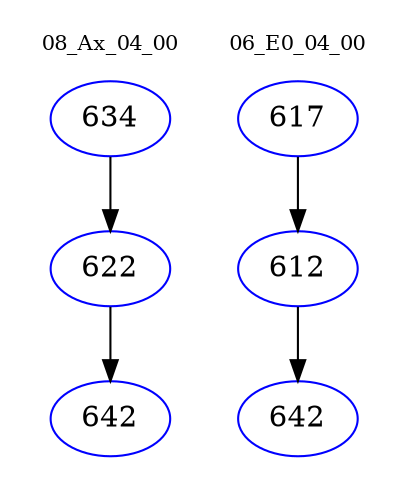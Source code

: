 digraph{
subgraph cluster_0 {
color = white
label = "08_Ax_04_00";
fontsize=10;
T0_634 [label="634", color="blue"]
T0_634 -> T0_622 [color="black"]
T0_622 [label="622", color="blue"]
T0_622 -> T0_642 [color="black"]
T0_642 [label="642", color="blue"]
}
subgraph cluster_1 {
color = white
label = "06_E0_04_00";
fontsize=10;
T1_617 [label="617", color="blue"]
T1_617 -> T1_612 [color="black"]
T1_612 [label="612", color="blue"]
T1_612 -> T1_642 [color="black"]
T1_642 [label="642", color="blue"]
}
}

